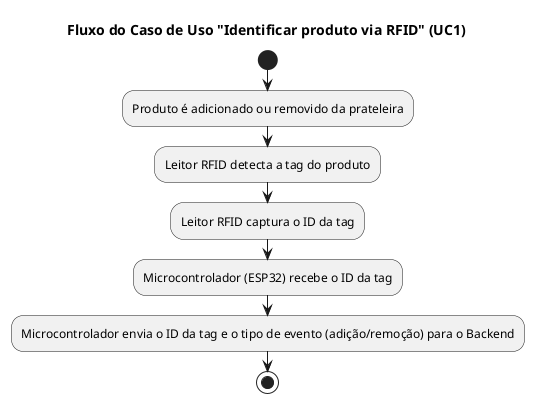 @startuml
title Fluxo do Caso de Uso "Identificar produto via RFID" (UC1)

start
:Produto é adicionado ou removido da prateleira;
:Leitor RFID detecta a tag do produto;
:Leitor RFID captura o ID da tag;
:Microcontrolador (ESP32) recebe o ID da tag;
:Microcontrolador envia o ID da tag e o tipo de evento (adição/remoção) para o Backend;
stop

@enduml
